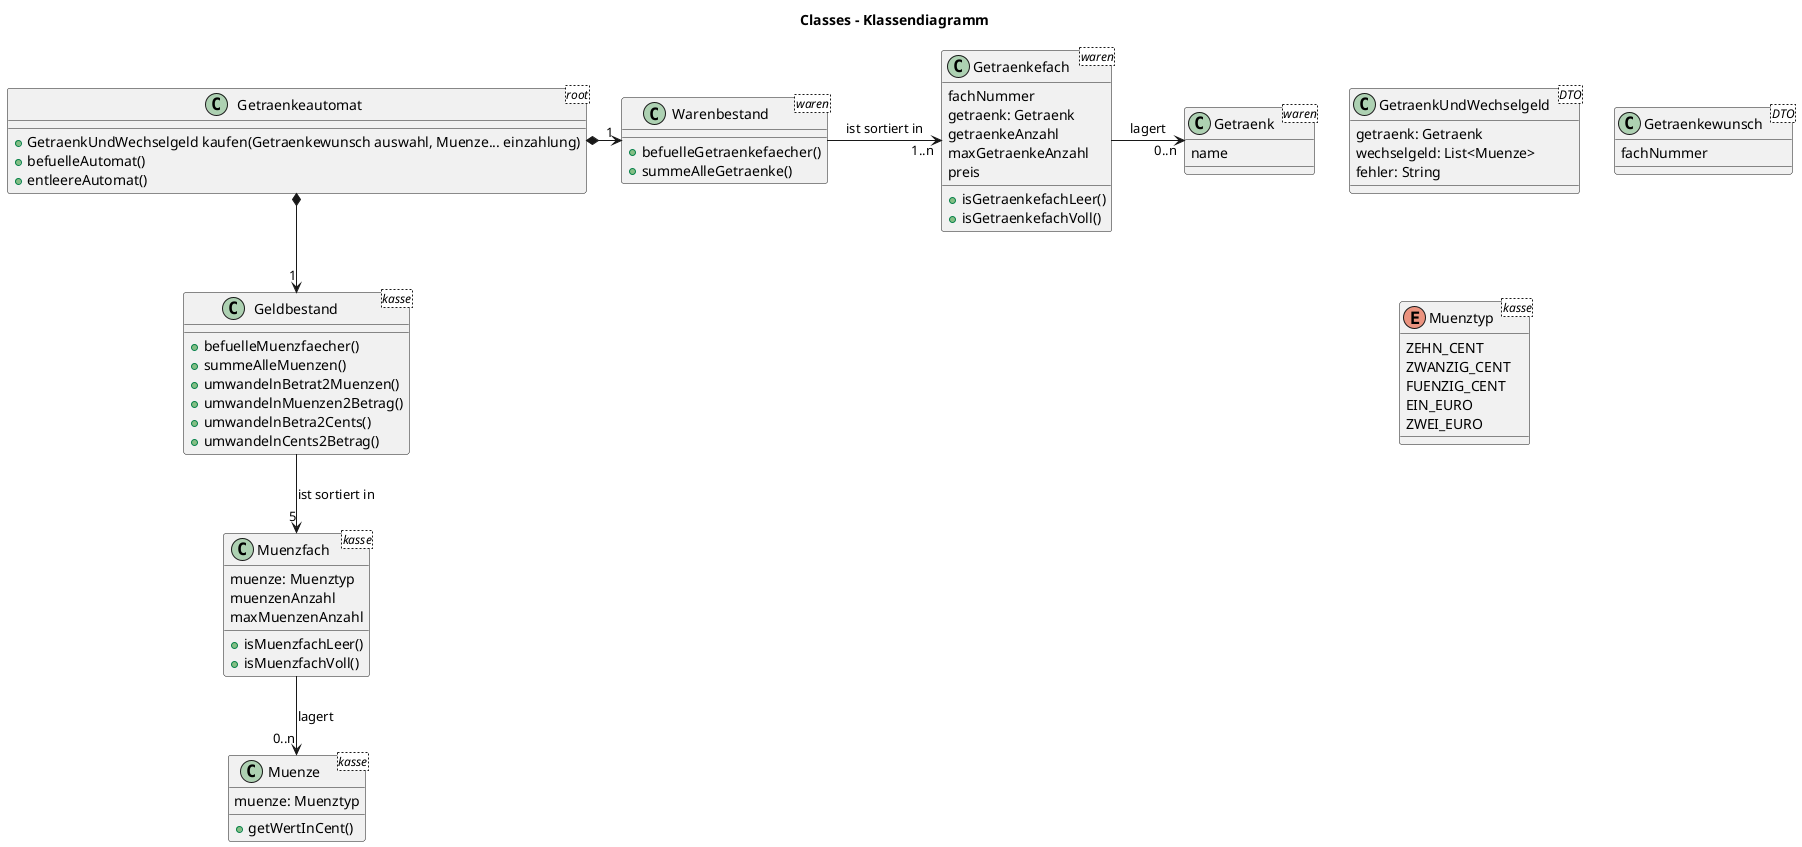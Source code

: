 @startuml
'https://plantuml.com/class-diagram
title Classes - Klassendiagramm

class Getraenkeautomat <root> {
+GetraenkUndWechselgeld kaufen(Getraenkewunsch auswahl, Muenze... einzahlung)
+befuelleAutomat()
+entleereAutomat()
}


'WAREN

class Warenbestand <waren> {
+befuelleGetraenkefaecher()
+summeAlleGetraenke()
}

class Getraenkefach <waren> {
fachNummer
getraenk: Getraenk
getraenkeAnzahl
maxGetraenkeAnzahl
preis
+isGetraenkefachLeer()
+isGetraenkefachVoll()
}

class Getraenk <waren> {
name
}


'KASSE

class Geldbestand <kasse> {
+befuelleMuenzfaecher()
+summeAlleMuenzen()
+umwandelnBetrat2Muenzen()
+umwandelnMuenzen2Betrag()
+umwandelnBetra2Cents()
+umwandelnCents2Betrag()
}

class Muenzfach <kasse> {
muenze: Muenztyp
muenzenAnzahl
maxMuenzenAnzahl
+isMuenzfachLeer()
+isMuenzfachVoll()
}

class Muenze <kasse> {
muenze: Muenztyp
+getWertInCent()
}


'OHNE_BEZIEHUNG

class GetraenkUndWechselgeld <DTO> {
getraenk: Getraenk
wechselgeld: List<Muenze>
fehler: String
}

class Getraenkewunsch <DTO> {
fachNummer
}

enum Muenztyp <kasse> {
ZEHN_CENT
ZWANZIG_CENT
FUENZIG_CENT
EIN_EURO
ZWEI_EURO
}


'BEZIEHUNGEN
'https://info-wsf.de/assoziation-aggregation-und-komposition/
'https://www.geeksforgeeks.org/association-composition-aggregation-java/
'Komposition
'Class --* Composition
'Aggregation
'Class --o Aggregation
'Assoziation
'Class --> Association
'Class --|> Extension

Getraenkeautomat *-> "1" Warenbestand
Warenbestand -> "1..n" Getraenkefach : ist sortiert in
Getraenkefach -> "0..n" Getraenk : lagert

Getraenkeautomat *--> "1" Geldbestand
Geldbestand --> "5" Muenzfach : ist sortiert in
Muenzfach --> "0..n" Muenze : lagert

@enduml